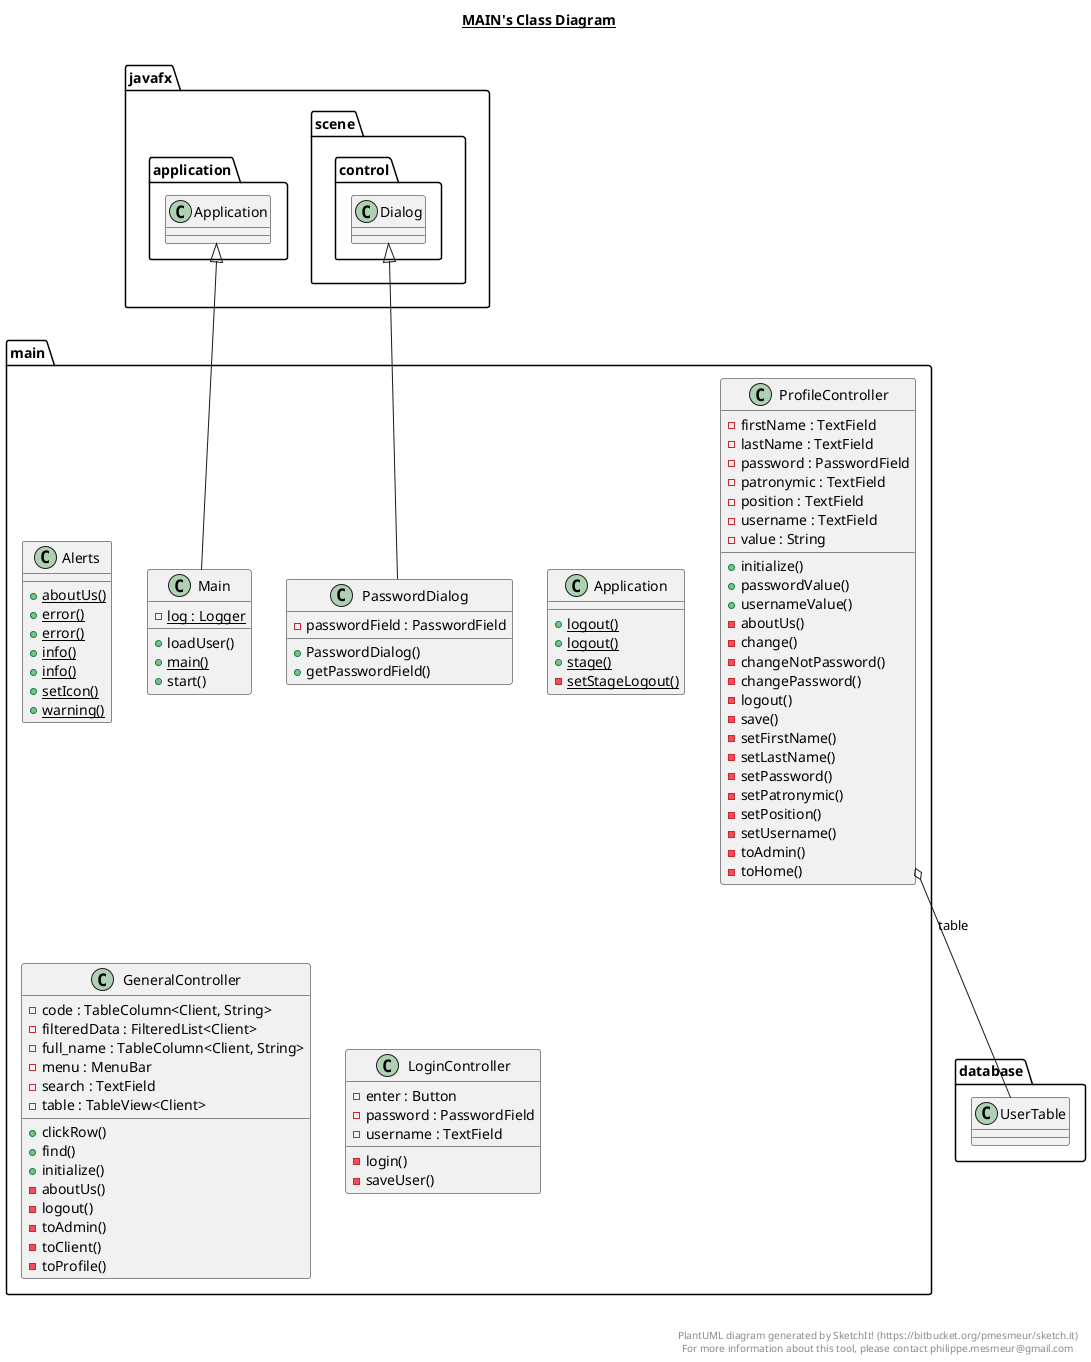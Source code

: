 @startuml

title __MAIN's Class Diagram__\n

  namespace main {
    class main.Alerts {
        {static} + aboutUs()
        {static} + error()
        {static} + error()
        {static} + info()
        {static} + info()
        {static} + setIcon()
        {static} + warning()
    }
  }
  

  namespace main {
    class main.Application {
        {static} + logout()
        {static} + logout()
        {static} + stage()
        {static} - setStageLogout()
    }
  }
  

  namespace main {
    class main.GeneralController {
        - code : TableColumn<Client, String>
        - filteredData : FilteredList<Client>
        - full_name : TableColumn<Client, String>
        - menu : MenuBar
        - search : TextField
        - table : TableView<Client>
        + clickRow()
        + find()
        + initialize()
        - aboutUs()
        - logout()
        - toAdmin()
        - toClient()
        - toProfile()
    }
  }
  

  namespace main {
    class main.LoginController {
        - enter : Button
        - password : PasswordField
        - username : TextField
        - login()
        - saveUser()
    }
  }
  

  namespace main {
    class main.Main {
        {static} - log : Logger
        + loadUser()
        {static} + main()
        + start()
    }
  }
  

  namespace main {
    class main.PasswordDialog {
        - passwordField : PasswordField
        + PasswordDialog()
        + getPasswordField()
    }
  }
  

  namespace main {
    class main.ProfileController {
        - firstName : TextField
        - lastName : TextField
        - password : PasswordField
        - patronymic : TextField
        - position : TextField
        - username : TextField
        - value : String
        + initialize()
        + passwordValue()
        + usernameValue()
        - aboutUs()
        - change()
        - changeNotPassword()
        - changePassword()
        - logout()
        - save()
        - setFirstName()
        - setLastName()
        - setPassword()
        - setPatronymic()
        - setPosition()
        - setUsername()
        - toAdmin()
        - toHome()
    }
  }
  

  main.Main -up-|> javafx.application.Application
  main.PasswordDialog -up-|> javafx.scene.control.Dialog
  main.ProfileController o-- database.UserTable : table


right footer


PlantUML diagram generated by SketchIt! (https://bitbucket.org/pmesmeur/sketch.it)
For more information about this tool, please contact philippe.mesmeur@gmail.com
endfooter

@enduml
